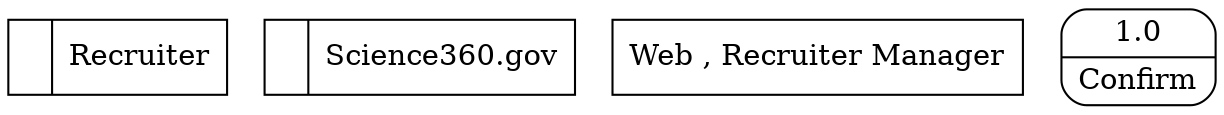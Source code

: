 digraph dfd2{ 
node[shape=record]
200 [label="<f0>  |<f1> Recruiter " ];
201 [label="<f0>  |<f1> Science360.gov " ];
202 [label="Web , Recruiter Manager" shape=box];
203 [label="{<f0> 1.0|<f1> Confirm }" shape=Mrecord];
}